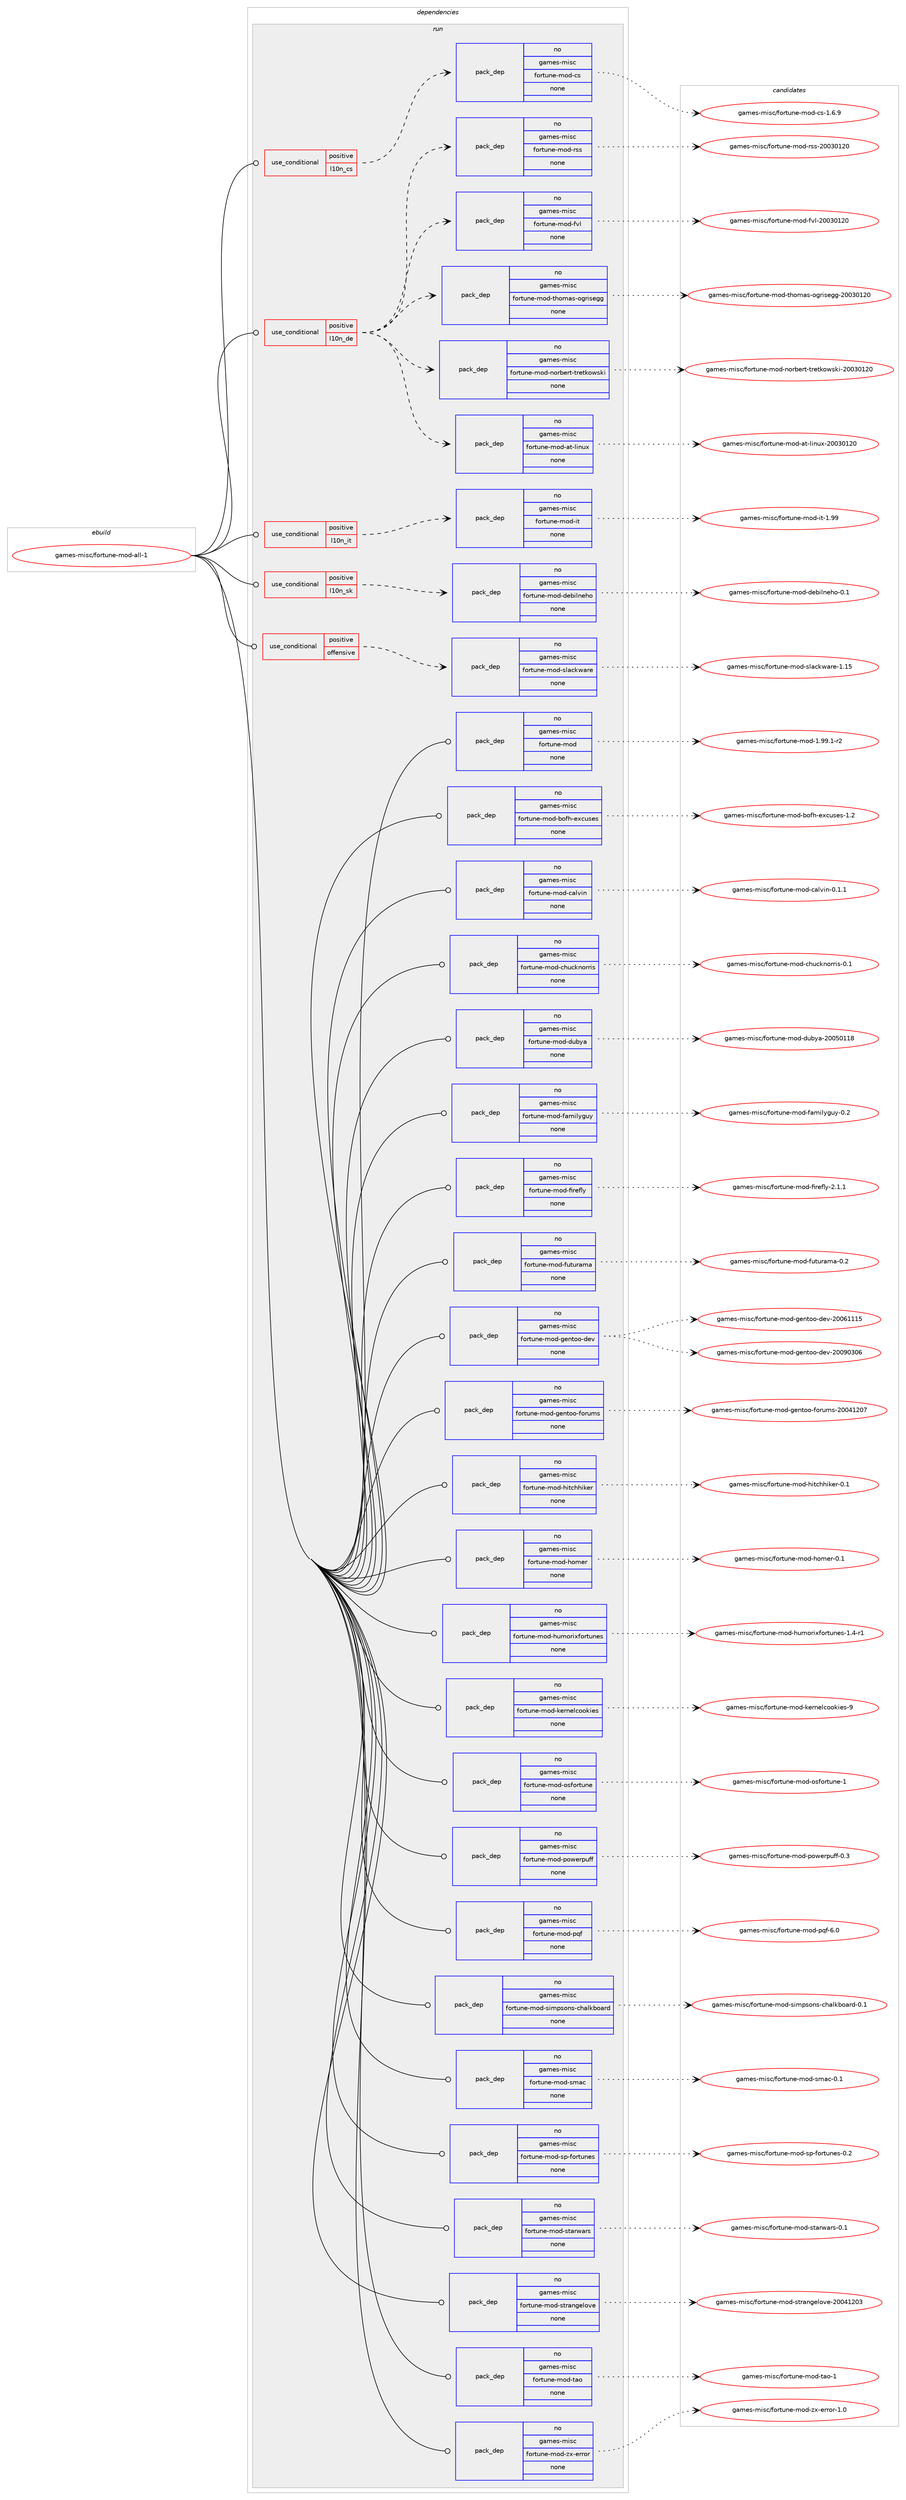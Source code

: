 digraph prolog {

# *************
# Graph options
# *************

newrank=true;
concentrate=true;
compound=true;
graph [rankdir=LR,fontname=Helvetica,fontsize=10,ranksep=1.5];#, ranksep=2.5, nodesep=0.2];
edge  [arrowhead=vee];
node  [fontname=Helvetica,fontsize=10];

# **********
# The ebuild
# **********

subgraph cluster_leftcol {
color=gray;
rank=same;
label=<<i>ebuild</i>>;
id [label="games-misc/fortune-mod-all-1", color=red, width=4, href="../games-misc/fortune-mod-all-1.svg"];
}

# ****************
# The dependencies
# ****************

subgraph cluster_midcol {
color=gray;
label=<<i>dependencies</i>>;
subgraph cluster_compile {
fillcolor="#eeeeee";
style=filled;
label=<<i>compile</i>>;
}
subgraph cluster_compileandrun {
fillcolor="#eeeeee";
style=filled;
label=<<i>compile and run</i>>;
}
subgraph cluster_run {
fillcolor="#eeeeee";
style=filled;
label=<<i>run</i>>;
subgraph cond80733 {
dependency300339 [label=<<TABLE BORDER="0" CELLBORDER="1" CELLSPACING="0" CELLPADDING="4"><TR><TD ROWSPAN="3" CELLPADDING="10">use_conditional</TD></TR><TR><TD>positive</TD></TR><TR><TD>l10n_cs</TD></TR></TABLE>>, shape=none, color=red];
subgraph pack214929 {
dependency300340 [label=<<TABLE BORDER="0" CELLBORDER="1" CELLSPACING="0" CELLPADDING="4" WIDTH="220"><TR><TD ROWSPAN="6" CELLPADDING="30">pack_dep</TD></TR><TR><TD WIDTH="110">no</TD></TR><TR><TD>games-misc</TD></TR><TR><TD>fortune-mod-cs</TD></TR><TR><TD>none</TD></TR><TR><TD></TD></TR></TABLE>>, shape=none, color=blue];
}
dependency300339:e -> dependency300340:w [weight=20,style="dashed",arrowhead="vee"];
}
id:e -> dependency300339:w [weight=20,style="solid",arrowhead="odot"];
subgraph cond80734 {
dependency300341 [label=<<TABLE BORDER="0" CELLBORDER="1" CELLSPACING="0" CELLPADDING="4"><TR><TD ROWSPAN="3" CELLPADDING="10">use_conditional</TD></TR><TR><TD>positive</TD></TR><TR><TD>l10n_de</TD></TR></TABLE>>, shape=none, color=red];
subgraph pack214930 {
dependency300342 [label=<<TABLE BORDER="0" CELLBORDER="1" CELLSPACING="0" CELLPADDING="4" WIDTH="220"><TR><TD ROWSPAN="6" CELLPADDING="30">pack_dep</TD></TR><TR><TD WIDTH="110">no</TD></TR><TR><TD>games-misc</TD></TR><TR><TD>fortune-mod-at-linux</TD></TR><TR><TD>none</TD></TR><TR><TD></TD></TR></TABLE>>, shape=none, color=blue];
}
dependency300341:e -> dependency300342:w [weight=20,style="dashed",arrowhead="vee"];
subgraph pack214931 {
dependency300343 [label=<<TABLE BORDER="0" CELLBORDER="1" CELLSPACING="0" CELLPADDING="4" WIDTH="220"><TR><TD ROWSPAN="6" CELLPADDING="30">pack_dep</TD></TR><TR><TD WIDTH="110">no</TD></TR><TR><TD>games-misc</TD></TR><TR><TD>fortune-mod-norbert-tretkowski</TD></TR><TR><TD>none</TD></TR><TR><TD></TD></TR></TABLE>>, shape=none, color=blue];
}
dependency300341:e -> dependency300343:w [weight=20,style="dashed",arrowhead="vee"];
subgraph pack214932 {
dependency300344 [label=<<TABLE BORDER="0" CELLBORDER="1" CELLSPACING="0" CELLPADDING="4" WIDTH="220"><TR><TD ROWSPAN="6" CELLPADDING="30">pack_dep</TD></TR><TR><TD WIDTH="110">no</TD></TR><TR><TD>games-misc</TD></TR><TR><TD>fortune-mod-thomas-ogrisegg</TD></TR><TR><TD>none</TD></TR><TR><TD></TD></TR></TABLE>>, shape=none, color=blue];
}
dependency300341:e -> dependency300344:w [weight=20,style="dashed",arrowhead="vee"];
subgraph pack214933 {
dependency300345 [label=<<TABLE BORDER="0" CELLBORDER="1" CELLSPACING="0" CELLPADDING="4" WIDTH="220"><TR><TD ROWSPAN="6" CELLPADDING="30">pack_dep</TD></TR><TR><TD WIDTH="110">no</TD></TR><TR><TD>games-misc</TD></TR><TR><TD>fortune-mod-fvl</TD></TR><TR><TD>none</TD></TR><TR><TD></TD></TR></TABLE>>, shape=none, color=blue];
}
dependency300341:e -> dependency300345:w [weight=20,style="dashed",arrowhead="vee"];
subgraph pack214934 {
dependency300346 [label=<<TABLE BORDER="0" CELLBORDER="1" CELLSPACING="0" CELLPADDING="4" WIDTH="220"><TR><TD ROWSPAN="6" CELLPADDING="30">pack_dep</TD></TR><TR><TD WIDTH="110">no</TD></TR><TR><TD>games-misc</TD></TR><TR><TD>fortune-mod-rss</TD></TR><TR><TD>none</TD></TR><TR><TD></TD></TR></TABLE>>, shape=none, color=blue];
}
dependency300341:e -> dependency300346:w [weight=20,style="dashed",arrowhead="vee"];
}
id:e -> dependency300341:w [weight=20,style="solid",arrowhead="odot"];
subgraph cond80735 {
dependency300347 [label=<<TABLE BORDER="0" CELLBORDER="1" CELLSPACING="0" CELLPADDING="4"><TR><TD ROWSPAN="3" CELLPADDING="10">use_conditional</TD></TR><TR><TD>positive</TD></TR><TR><TD>l10n_it</TD></TR></TABLE>>, shape=none, color=red];
subgraph pack214935 {
dependency300348 [label=<<TABLE BORDER="0" CELLBORDER="1" CELLSPACING="0" CELLPADDING="4" WIDTH="220"><TR><TD ROWSPAN="6" CELLPADDING="30">pack_dep</TD></TR><TR><TD WIDTH="110">no</TD></TR><TR><TD>games-misc</TD></TR><TR><TD>fortune-mod-it</TD></TR><TR><TD>none</TD></TR><TR><TD></TD></TR></TABLE>>, shape=none, color=blue];
}
dependency300347:e -> dependency300348:w [weight=20,style="dashed",arrowhead="vee"];
}
id:e -> dependency300347:w [weight=20,style="solid",arrowhead="odot"];
subgraph cond80736 {
dependency300349 [label=<<TABLE BORDER="0" CELLBORDER="1" CELLSPACING="0" CELLPADDING="4"><TR><TD ROWSPAN="3" CELLPADDING="10">use_conditional</TD></TR><TR><TD>positive</TD></TR><TR><TD>l10n_sk</TD></TR></TABLE>>, shape=none, color=red];
subgraph pack214936 {
dependency300350 [label=<<TABLE BORDER="0" CELLBORDER="1" CELLSPACING="0" CELLPADDING="4" WIDTH="220"><TR><TD ROWSPAN="6" CELLPADDING="30">pack_dep</TD></TR><TR><TD WIDTH="110">no</TD></TR><TR><TD>games-misc</TD></TR><TR><TD>fortune-mod-debilneho</TD></TR><TR><TD>none</TD></TR><TR><TD></TD></TR></TABLE>>, shape=none, color=blue];
}
dependency300349:e -> dependency300350:w [weight=20,style="dashed",arrowhead="vee"];
}
id:e -> dependency300349:w [weight=20,style="solid",arrowhead="odot"];
subgraph cond80737 {
dependency300351 [label=<<TABLE BORDER="0" CELLBORDER="1" CELLSPACING="0" CELLPADDING="4"><TR><TD ROWSPAN="3" CELLPADDING="10">use_conditional</TD></TR><TR><TD>positive</TD></TR><TR><TD>offensive</TD></TR></TABLE>>, shape=none, color=red];
subgraph pack214937 {
dependency300352 [label=<<TABLE BORDER="0" CELLBORDER="1" CELLSPACING="0" CELLPADDING="4" WIDTH="220"><TR><TD ROWSPAN="6" CELLPADDING="30">pack_dep</TD></TR><TR><TD WIDTH="110">no</TD></TR><TR><TD>games-misc</TD></TR><TR><TD>fortune-mod-slackware</TD></TR><TR><TD>none</TD></TR><TR><TD></TD></TR></TABLE>>, shape=none, color=blue];
}
dependency300351:e -> dependency300352:w [weight=20,style="dashed",arrowhead="vee"];
}
id:e -> dependency300351:w [weight=20,style="solid",arrowhead="odot"];
subgraph pack214938 {
dependency300353 [label=<<TABLE BORDER="0" CELLBORDER="1" CELLSPACING="0" CELLPADDING="4" WIDTH="220"><TR><TD ROWSPAN="6" CELLPADDING="30">pack_dep</TD></TR><TR><TD WIDTH="110">no</TD></TR><TR><TD>games-misc</TD></TR><TR><TD>fortune-mod</TD></TR><TR><TD>none</TD></TR><TR><TD></TD></TR></TABLE>>, shape=none, color=blue];
}
id:e -> dependency300353:w [weight=20,style="solid",arrowhead="odot"];
subgraph pack214939 {
dependency300354 [label=<<TABLE BORDER="0" CELLBORDER="1" CELLSPACING="0" CELLPADDING="4" WIDTH="220"><TR><TD ROWSPAN="6" CELLPADDING="30">pack_dep</TD></TR><TR><TD WIDTH="110">no</TD></TR><TR><TD>games-misc</TD></TR><TR><TD>fortune-mod-bofh-excuses</TD></TR><TR><TD>none</TD></TR><TR><TD></TD></TR></TABLE>>, shape=none, color=blue];
}
id:e -> dependency300354:w [weight=20,style="solid",arrowhead="odot"];
subgraph pack214940 {
dependency300355 [label=<<TABLE BORDER="0" CELLBORDER="1" CELLSPACING="0" CELLPADDING="4" WIDTH="220"><TR><TD ROWSPAN="6" CELLPADDING="30">pack_dep</TD></TR><TR><TD WIDTH="110">no</TD></TR><TR><TD>games-misc</TD></TR><TR><TD>fortune-mod-calvin</TD></TR><TR><TD>none</TD></TR><TR><TD></TD></TR></TABLE>>, shape=none, color=blue];
}
id:e -> dependency300355:w [weight=20,style="solid",arrowhead="odot"];
subgraph pack214941 {
dependency300356 [label=<<TABLE BORDER="0" CELLBORDER="1" CELLSPACING="0" CELLPADDING="4" WIDTH="220"><TR><TD ROWSPAN="6" CELLPADDING="30">pack_dep</TD></TR><TR><TD WIDTH="110">no</TD></TR><TR><TD>games-misc</TD></TR><TR><TD>fortune-mod-chucknorris</TD></TR><TR><TD>none</TD></TR><TR><TD></TD></TR></TABLE>>, shape=none, color=blue];
}
id:e -> dependency300356:w [weight=20,style="solid",arrowhead="odot"];
subgraph pack214942 {
dependency300357 [label=<<TABLE BORDER="0" CELLBORDER="1" CELLSPACING="0" CELLPADDING="4" WIDTH="220"><TR><TD ROWSPAN="6" CELLPADDING="30">pack_dep</TD></TR><TR><TD WIDTH="110">no</TD></TR><TR><TD>games-misc</TD></TR><TR><TD>fortune-mod-dubya</TD></TR><TR><TD>none</TD></TR><TR><TD></TD></TR></TABLE>>, shape=none, color=blue];
}
id:e -> dependency300357:w [weight=20,style="solid",arrowhead="odot"];
subgraph pack214943 {
dependency300358 [label=<<TABLE BORDER="0" CELLBORDER="1" CELLSPACING="0" CELLPADDING="4" WIDTH="220"><TR><TD ROWSPAN="6" CELLPADDING="30">pack_dep</TD></TR><TR><TD WIDTH="110">no</TD></TR><TR><TD>games-misc</TD></TR><TR><TD>fortune-mod-familyguy</TD></TR><TR><TD>none</TD></TR><TR><TD></TD></TR></TABLE>>, shape=none, color=blue];
}
id:e -> dependency300358:w [weight=20,style="solid",arrowhead="odot"];
subgraph pack214944 {
dependency300359 [label=<<TABLE BORDER="0" CELLBORDER="1" CELLSPACING="0" CELLPADDING="4" WIDTH="220"><TR><TD ROWSPAN="6" CELLPADDING="30">pack_dep</TD></TR><TR><TD WIDTH="110">no</TD></TR><TR><TD>games-misc</TD></TR><TR><TD>fortune-mod-firefly</TD></TR><TR><TD>none</TD></TR><TR><TD></TD></TR></TABLE>>, shape=none, color=blue];
}
id:e -> dependency300359:w [weight=20,style="solid",arrowhead="odot"];
subgraph pack214945 {
dependency300360 [label=<<TABLE BORDER="0" CELLBORDER="1" CELLSPACING="0" CELLPADDING="4" WIDTH="220"><TR><TD ROWSPAN="6" CELLPADDING="30">pack_dep</TD></TR><TR><TD WIDTH="110">no</TD></TR><TR><TD>games-misc</TD></TR><TR><TD>fortune-mod-futurama</TD></TR><TR><TD>none</TD></TR><TR><TD></TD></TR></TABLE>>, shape=none, color=blue];
}
id:e -> dependency300360:w [weight=20,style="solid",arrowhead="odot"];
subgraph pack214946 {
dependency300361 [label=<<TABLE BORDER="0" CELLBORDER="1" CELLSPACING="0" CELLPADDING="4" WIDTH="220"><TR><TD ROWSPAN="6" CELLPADDING="30">pack_dep</TD></TR><TR><TD WIDTH="110">no</TD></TR><TR><TD>games-misc</TD></TR><TR><TD>fortune-mod-gentoo-dev</TD></TR><TR><TD>none</TD></TR><TR><TD></TD></TR></TABLE>>, shape=none, color=blue];
}
id:e -> dependency300361:w [weight=20,style="solid",arrowhead="odot"];
subgraph pack214947 {
dependency300362 [label=<<TABLE BORDER="0" CELLBORDER="1" CELLSPACING="0" CELLPADDING="4" WIDTH="220"><TR><TD ROWSPAN="6" CELLPADDING="30">pack_dep</TD></TR><TR><TD WIDTH="110">no</TD></TR><TR><TD>games-misc</TD></TR><TR><TD>fortune-mod-gentoo-forums</TD></TR><TR><TD>none</TD></TR><TR><TD></TD></TR></TABLE>>, shape=none, color=blue];
}
id:e -> dependency300362:w [weight=20,style="solid",arrowhead="odot"];
subgraph pack214948 {
dependency300363 [label=<<TABLE BORDER="0" CELLBORDER="1" CELLSPACING="0" CELLPADDING="4" WIDTH="220"><TR><TD ROWSPAN="6" CELLPADDING="30">pack_dep</TD></TR><TR><TD WIDTH="110">no</TD></TR><TR><TD>games-misc</TD></TR><TR><TD>fortune-mod-hitchhiker</TD></TR><TR><TD>none</TD></TR><TR><TD></TD></TR></TABLE>>, shape=none, color=blue];
}
id:e -> dependency300363:w [weight=20,style="solid",arrowhead="odot"];
subgraph pack214949 {
dependency300364 [label=<<TABLE BORDER="0" CELLBORDER="1" CELLSPACING="0" CELLPADDING="4" WIDTH="220"><TR><TD ROWSPAN="6" CELLPADDING="30">pack_dep</TD></TR><TR><TD WIDTH="110">no</TD></TR><TR><TD>games-misc</TD></TR><TR><TD>fortune-mod-homer</TD></TR><TR><TD>none</TD></TR><TR><TD></TD></TR></TABLE>>, shape=none, color=blue];
}
id:e -> dependency300364:w [weight=20,style="solid",arrowhead="odot"];
subgraph pack214950 {
dependency300365 [label=<<TABLE BORDER="0" CELLBORDER="1" CELLSPACING="0" CELLPADDING="4" WIDTH="220"><TR><TD ROWSPAN="6" CELLPADDING="30">pack_dep</TD></TR><TR><TD WIDTH="110">no</TD></TR><TR><TD>games-misc</TD></TR><TR><TD>fortune-mod-humorixfortunes</TD></TR><TR><TD>none</TD></TR><TR><TD></TD></TR></TABLE>>, shape=none, color=blue];
}
id:e -> dependency300365:w [weight=20,style="solid",arrowhead="odot"];
subgraph pack214951 {
dependency300366 [label=<<TABLE BORDER="0" CELLBORDER="1" CELLSPACING="0" CELLPADDING="4" WIDTH="220"><TR><TD ROWSPAN="6" CELLPADDING="30">pack_dep</TD></TR><TR><TD WIDTH="110">no</TD></TR><TR><TD>games-misc</TD></TR><TR><TD>fortune-mod-kernelcookies</TD></TR><TR><TD>none</TD></TR><TR><TD></TD></TR></TABLE>>, shape=none, color=blue];
}
id:e -> dependency300366:w [weight=20,style="solid",arrowhead="odot"];
subgraph pack214952 {
dependency300367 [label=<<TABLE BORDER="0" CELLBORDER="1" CELLSPACING="0" CELLPADDING="4" WIDTH="220"><TR><TD ROWSPAN="6" CELLPADDING="30">pack_dep</TD></TR><TR><TD WIDTH="110">no</TD></TR><TR><TD>games-misc</TD></TR><TR><TD>fortune-mod-osfortune</TD></TR><TR><TD>none</TD></TR><TR><TD></TD></TR></TABLE>>, shape=none, color=blue];
}
id:e -> dependency300367:w [weight=20,style="solid",arrowhead="odot"];
subgraph pack214953 {
dependency300368 [label=<<TABLE BORDER="0" CELLBORDER="1" CELLSPACING="0" CELLPADDING="4" WIDTH="220"><TR><TD ROWSPAN="6" CELLPADDING="30">pack_dep</TD></TR><TR><TD WIDTH="110">no</TD></TR><TR><TD>games-misc</TD></TR><TR><TD>fortune-mod-powerpuff</TD></TR><TR><TD>none</TD></TR><TR><TD></TD></TR></TABLE>>, shape=none, color=blue];
}
id:e -> dependency300368:w [weight=20,style="solid",arrowhead="odot"];
subgraph pack214954 {
dependency300369 [label=<<TABLE BORDER="0" CELLBORDER="1" CELLSPACING="0" CELLPADDING="4" WIDTH="220"><TR><TD ROWSPAN="6" CELLPADDING="30">pack_dep</TD></TR><TR><TD WIDTH="110">no</TD></TR><TR><TD>games-misc</TD></TR><TR><TD>fortune-mod-pqf</TD></TR><TR><TD>none</TD></TR><TR><TD></TD></TR></TABLE>>, shape=none, color=blue];
}
id:e -> dependency300369:w [weight=20,style="solid",arrowhead="odot"];
subgraph pack214955 {
dependency300370 [label=<<TABLE BORDER="0" CELLBORDER="1" CELLSPACING="0" CELLPADDING="4" WIDTH="220"><TR><TD ROWSPAN="6" CELLPADDING="30">pack_dep</TD></TR><TR><TD WIDTH="110">no</TD></TR><TR><TD>games-misc</TD></TR><TR><TD>fortune-mod-simpsons-chalkboard</TD></TR><TR><TD>none</TD></TR><TR><TD></TD></TR></TABLE>>, shape=none, color=blue];
}
id:e -> dependency300370:w [weight=20,style="solid",arrowhead="odot"];
subgraph pack214956 {
dependency300371 [label=<<TABLE BORDER="0" CELLBORDER="1" CELLSPACING="0" CELLPADDING="4" WIDTH="220"><TR><TD ROWSPAN="6" CELLPADDING="30">pack_dep</TD></TR><TR><TD WIDTH="110">no</TD></TR><TR><TD>games-misc</TD></TR><TR><TD>fortune-mod-smac</TD></TR><TR><TD>none</TD></TR><TR><TD></TD></TR></TABLE>>, shape=none, color=blue];
}
id:e -> dependency300371:w [weight=20,style="solid",arrowhead="odot"];
subgraph pack214957 {
dependency300372 [label=<<TABLE BORDER="0" CELLBORDER="1" CELLSPACING="0" CELLPADDING="4" WIDTH="220"><TR><TD ROWSPAN="6" CELLPADDING="30">pack_dep</TD></TR><TR><TD WIDTH="110">no</TD></TR><TR><TD>games-misc</TD></TR><TR><TD>fortune-mod-sp-fortunes</TD></TR><TR><TD>none</TD></TR><TR><TD></TD></TR></TABLE>>, shape=none, color=blue];
}
id:e -> dependency300372:w [weight=20,style="solid",arrowhead="odot"];
subgraph pack214958 {
dependency300373 [label=<<TABLE BORDER="0" CELLBORDER="1" CELLSPACING="0" CELLPADDING="4" WIDTH="220"><TR><TD ROWSPAN="6" CELLPADDING="30">pack_dep</TD></TR><TR><TD WIDTH="110">no</TD></TR><TR><TD>games-misc</TD></TR><TR><TD>fortune-mod-starwars</TD></TR><TR><TD>none</TD></TR><TR><TD></TD></TR></TABLE>>, shape=none, color=blue];
}
id:e -> dependency300373:w [weight=20,style="solid",arrowhead="odot"];
subgraph pack214959 {
dependency300374 [label=<<TABLE BORDER="0" CELLBORDER="1" CELLSPACING="0" CELLPADDING="4" WIDTH="220"><TR><TD ROWSPAN="6" CELLPADDING="30">pack_dep</TD></TR><TR><TD WIDTH="110">no</TD></TR><TR><TD>games-misc</TD></TR><TR><TD>fortune-mod-strangelove</TD></TR><TR><TD>none</TD></TR><TR><TD></TD></TR></TABLE>>, shape=none, color=blue];
}
id:e -> dependency300374:w [weight=20,style="solid",arrowhead="odot"];
subgraph pack214960 {
dependency300375 [label=<<TABLE BORDER="0" CELLBORDER="1" CELLSPACING="0" CELLPADDING="4" WIDTH="220"><TR><TD ROWSPAN="6" CELLPADDING="30">pack_dep</TD></TR><TR><TD WIDTH="110">no</TD></TR><TR><TD>games-misc</TD></TR><TR><TD>fortune-mod-tao</TD></TR><TR><TD>none</TD></TR><TR><TD></TD></TR></TABLE>>, shape=none, color=blue];
}
id:e -> dependency300375:w [weight=20,style="solid",arrowhead="odot"];
subgraph pack214961 {
dependency300376 [label=<<TABLE BORDER="0" CELLBORDER="1" CELLSPACING="0" CELLPADDING="4" WIDTH="220"><TR><TD ROWSPAN="6" CELLPADDING="30">pack_dep</TD></TR><TR><TD WIDTH="110">no</TD></TR><TR><TD>games-misc</TD></TR><TR><TD>fortune-mod-zx-error</TD></TR><TR><TD>none</TD></TR><TR><TD></TD></TR></TABLE>>, shape=none, color=blue];
}
id:e -> dependency300376:w [weight=20,style="solid",arrowhead="odot"];
}
}

# **************
# The candidates
# **************

subgraph cluster_choices {
rank=same;
color=gray;
label=<<i>candidates</i>>;

subgraph choice214929 {
color=black;
nodesep=1;
choice10397109101115451091051159947102111114116117110101451091111004599115454946544657 [label="games-misc/fortune-mod-cs-1.6.9", color=red, width=4,href="../games-misc/fortune-mod-cs-1.6.9.svg"];
dependency300340:e -> choice10397109101115451091051159947102111114116117110101451091111004599115454946544657:w [style=dotted,weight="100"];
}
subgraph choice214930 {
color=black;
nodesep=1;
choice1039710910111545109105115994710211111411611711010145109111100459711645108105110117120455048485148495048 [label="games-misc/fortune-mod-at-linux-20030120", color=red, width=4,href="../games-misc/fortune-mod-at-linux-20030120.svg"];
dependency300342:e -> choice1039710910111545109105115994710211111411611711010145109111100459711645108105110117120455048485148495048:w [style=dotted,weight="100"];
}
subgraph choice214931 {
color=black;
nodesep=1;
choice1039710910111545109105115994710211111411611711010145109111100451101111149810111411645116114101116107111119115107105455048485148495048 [label="games-misc/fortune-mod-norbert-tretkowski-20030120", color=red, width=4,href="../games-misc/fortune-mod-norbert-tretkowski-20030120.svg"];
dependency300343:e -> choice1039710910111545109105115994710211111411611711010145109111100451101111149810111411645116114101116107111119115107105455048485148495048:w [style=dotted,weight="100"];
}
subgraph choice214932 {
color=black;
nodesep=1;
choice1039710910111545109105115994710211111411611711010145109111100451161041111099711545111103114105115101103103455048485148495048 [label="games-misc/fortune-mod-thomas-ogrisegg-20030120", color=red, width=4,href="../games-misc/fortune-mod-thomas-ogrisegg-20030120.svg"];
dependency300344:e -> choice1039710910111545109105115994710211111411611711010145109111100451161041111099711545111103114105115101103103455048485148495048:w [style=dotted,weight="100"];
}
subgraph choice214933 {
color=black;
nodesep=1;
choice103971091011154510910511599471021111141161171101014510911110045102118108455048485148495048 [label="games-misc/fortune-mod-fvl-20030120", color=red, width=4,href="../games-misc/fortune-mod-fvl-20030120.svg"];
dependency300345:e -> choice103971091011154510910511599471021111141161171101014510911110045102118108455048485148495048:w [style=dotted,weight="100"];
}
subgraph choice214934 {
color=black;
nodesep=1;
choice103971091011154510910511599471021111141161171101014510911110045114115115455048485148495048 [label="games-misc/fortune-mod-rss-20030120", color=red, width=4,href="../games-misc/fortune-mod-rss-20030120.svg"];
dependency300346:e -> choice103971091011154510910511599471021111141161171101014510911110045114115115455048485148495048:w [style=dotted,weight="100"];
}
subgraph choice214935 {
color=black;
nodesep=1;
choice1039710910111545109105115994710211111411611711010145109111100451051164549465757 [label="games-misc/fortune-mod-it-1.99", color=red, width=4,href="../games-misc/fortune-mod-it-1.99.svg"];
dependency300348:e -> choice1039710910111545109105115994710211111411611711010145109111100451051164549465757:w [style=dotted,weight="100"];
}
subgraph choice214936 {
color=black;
nodesep=1;
choice1039710910111545109105115994710211111411611711010145109111100451001019810510811010110411145484649 [label="games-misc/fortune-mod-debilneho-0.1", color=red, width=4,href="../games-misc/fortune-mod-debilneho-0.1.svg"];
dependency300350:e -> choice1039710910111545109105115994710211111411611711010145109111100451001019810510811010110411145484649:w [style=dotted,weight="100"];
}
subgraph choice214937 {
color=black;
nodesep=1;
choice1039710910111545109105115994710211111411611711010145109111100451151089799107119971141014549464953 [label="games-misc/fortune-mod-slackware-1.15", color=red, width=4,href="../games-misc/fortune-mod-slackware-1.15.svg"];
dependency300352:e -> choice1039710910111545109105115994710211111411611711010145109111100451151089799107119971141014549464953:w [style=dotted,weight="100"];
}
subgraph choice214938 {
color=black;
nodesep=1;
choice1039710910111545109105115994710211111411611711010145109111100454946575746494511450 [label="games-misc/fortune-mod-1.99.1-r2", color=red, width=4,href="../games-misc/fortune-mod-1.99.1-r2.svg"];
dependency300353:e -> choice1039710910111545109105115994710211111411611711010145109111100454946575746494511450:w [style=dotted,weight="100"];
}
subgraph choice214939 {
color=black;
nodesep=1;
choice10397109101115451091051159947102111114116117110101451091111004598111102104451011209911711510111545494650 [label="games-misc/fortune-mod-bofh-excuses-1.2", color=red, width=4,href="../games-misc/fortune-mod-bofh-excuses-1.2.svg"];
dependency300354:e -> choice10397109101115451091051159947102111114116117110101451091111004598111102104451011209911711510111545494650:w [style=dotted,weight="100"];
}
subgraph choice214940 {
color=black;
nodesep=1;
choice1039710910111545109105115994710211111411611711010145109111100459997108118105110454846494649 [label="games-misc/fortune-mod-calvin-0.1.1", color=red, width=4,href="../games-misc/fortune-mod-calvin-0.1.1.svg"];
dependency300355:e -> choice1039710910111545109105115994710211111411611711010145109111100459997108118105110454846494649:w [style=dotted,weight="100"];
}
subgraph choice214941 {
color=black;
nodesep=1;
choice103971091011154510910511599471021111141161171101014510911110045991041179910711011111411410511545484649 [label="games-misc/fortune-mod-chucknorris-0.1", color=red, width=4,href="../games-misc/fortune-mod-chucknorris-0.1.svg"];
dependency300356:e -> choice103971091011154510910511599471021111141161171101014510911110045991041179910711011111411410511545484649:w [style=dotted,weight="100"];
}
subgraph choice214942 {
color=black;
nodesep=1;
choice1039710910111545109105115994710211111411611711010145109111100451001179812197455048485348494956 [label="games-misc/fortune-mod-dubya-20050118", color=red, width=4,href="../games-misc/fortune-mod-dubya-20050118.svg"];
dependency300357:e -> choice1039710910111545109105115994710211111411611711010145109111100451001179812197455048485348494956:w [style=dotted,weight="100"];
}
subgraph choice214943 {
color=black;
nodesep=1;
choice1039710910111545109105115994710211111411611711010145109111100451029710910510812110311712145484650 [label="games-misc/fortune-mod-familyguy-0.2", color=red, width=4,href="../games-misc/fortune-mod-familyguy-0.2.svg"];
dependency300358:e -> choice1039710910111545109105115994710211111411611711010145109111100451029710910510812110311712145484650:w [style=dotted,weight="100"];
}
subgraph choice214944 {
color=black;
nodesep=1;
choice103971091011154510910511599471021111141161171101014510911110045102105114101102108121455046494649 [label="games-misc/fortune-mod-firefly-2.1.1", color=red, width=4,href="../games-misc/fortune-mod-firefly-2.1.1.svg"];
dependency300359:e -> choice103971091011154510910511599471021111141161171101014510911110045102105114101102108121455046494649:w [style=dotted,weight="100"];
}
subgraph choice214945 {
color=black;
nodesep=1;
choice103971091011154510910511599471021111141161171101014510911110045102117116117114971099745484650 [label="games-misc/fortune-mod-futurama-0.2", color=red, width=4,href="../games-misc/fortune-mod-futurama-0.2.svg"];
dependency300360:e -> choice103971091011154510910511599471021111141161171101014510911110045102117116117114971099745484650:w [style=dotted,weight="100"];
}
subgraph choice214946 {
color=black;
nodesep=1;
choice10397109101115451091051159947102111114116117110101451091111004510310111011611111145100101118455048485449494953 [label="games-misc/fortune-mod-gentoo-dev-20061115", color=red, width=4,href="../games-misc/fortune-mod-gentoo-dev-20061115.svg"];
choice10397109101115451091051159947102111114116117110101451091111004510310111011611111145100101118455048485748514854 [label="games-misc/fortune-mod-gentoo-dev-20090306", color=red, width=4,href="../games-misc/fortune-mod-gentoo-dev-20090306.svg"];
dependency300361:e -> choice10397109101115451091051159947102111114116117110101451091111004510310111011611111145100101118455048485449494953:w [style=dotted,weight="100"];
dependency300361:e -> choice10397109101115451091051159947102111114116117110101451091111004510310111011611111145100101118455048485748514854:w [style=dotted,weight="100"];
}
subgraph choice214947 {
color=black;
nodesep=1;
choice10397109101115451091051159947102111114116117110101451091111004510310111011611111145102111114117109115455048485249504855 [label="games-misc/fortune-mod-gentoo-forums-20041207", color=red, width=4,href="../games-misc/fortune-mod-gentoo-forums-20041207.svg"];
dependency300362:e -> choice10397109101115451091051159947102111114116117110101451091111004510310111011611111145102111114117109115455048485249504855:w [style=dotted,weight="100"];
}
subgraph choice214948 {
color=black;
nodesep=1;
choice1039710910111545109105115994710211111411611711010145109111100451041051169910410410510710111445484649 [label="games-misc/fortune-mod-hitchhiker-0.1", color=red, width=4,href="../games-misc/fortune-mod-hitchhiker-0.1.svg"];
dependency300363:e -> choice1039710910111545109105115994710211111411611711010145109111100451041051169910410410510710111445484649:w [style=dotted,weight="100"];
}
subgraph choice214949 {
color=black;
nodesep=1;
choice10397109101115451091051159947102111114116117110101451091111004510411110910111445484649 [label="games-misc/fortune-mod-homer-0.1", color=red, width=4,href="../games-misc/fortune-mod-homer-0.1.svg"];
dependency300364:e -> choice10397109101115451091051159947102111114116117110101451091111004510411110910111445484649:w [style=dotted,weight="100"];
}
subgraph choice214950 {
color=black;
nodesep=1;
choice103971091011154510910511599471021111141161171101014510911110045104117109111114105120102111114116117110101115454946524511449 [label="games-misc/fortune-mod-humorixfortunes-1.4-r1", color=red, width=4,href="../games-misc/fortune-mod-humorixfortunes-1.4-r1.svg"];
dependency300365:e -> choice103971091011154510910511599471021111141161171101014510911110045104117109111114105120102111114116117110101115454946524511449:w [style=dotted,weight="100"];
}
subgraph choice214951 {
color=black;
nodesep=1;
choice103971091011154510910511599471021111141161171101014510911110045107101114110101108991111111071051011154557 [label="games-misc/fortune-mod-kernelcookies-9", color=red, width=4,href="../games-misc/fortune-mod-kernelcookies-9.svg"];
dependency300366:e -> choice103971091011154510910511599471021111141161171101014510911110045107101114110101108991111111071051011154557:w [style=dotted,weight="100"];
}
subgraph choice214952 {
color=black;
nodesep=1;
choice1039710910111545109105115994710211111411611711010145109111100451111151021111141161171101014549 [label="games-misc/fortune-mod-osfortune-1", color=red, width=4,href="../games-misc/fortune-mod-osfortune-1.svg"];
dependency300367:e -> choice1039710910111545109105115994710211111411611711010145109111100451111151021111141161171101014549:w [style=dotted,weight="100"];
}
subgraph choice214953 {
color=black;
nodesep=1;
choice10397109101115451091051159947102111114116117110101451091111004511211111910111411211710210245484651 [label="games-misc/fortune-mod-powerpuff-0.3", color=red, width=4,href="../games-misc/fortune-mod-powerpuff-0.3.svg"];
dependency300368:e -> choice10397109101115451091051159947102111114116117110101451091111004511211111910111411211710210245484651:w [style=dotted,weight="100"];
}
subgraph choice214954 {
color=black;
nodesep=1;
choice10397109101115451091051159947102111114116117110101451091111004511211310245544648 [label="games-misc/fortune-mod-pqf-6.0", color=red, width=4,href="../games-misc/fortune-mod-pqf-6.0.svg"];
dependency300369:e -> choice10397109101115451091051159947102111114116117110101451091111004511211310245544648:w [style=dotted,weight="100"];
}
subgraph choice214955 {
color=black;
nodesep=1;
choice103971091011154510910511599471021111141161171101014510911110045115105109112115111110115459910497108107981119711410045484649 [label="games-misc/fortune-mod-simpsons-chalkboard-0.1", color=red, width=4,href="../games-misc/fortune-mod-simpsons-chalkboard-0.1.svg"];
dependency300370:e -> choice103971091011154510910511599471021111141161171101014510911110045115105109112115111110115459910497108107981119711410045484649:w [style=dotted,weight="100"];
}
subgraph choice214956 {
color=black;
nodesep=1;
choice103971091011154510910511599471021111141161171101014510911110045115109979945484649 [label="games-misc/fortune-mod-smac-0.1", color=red, width=4,href="../games-misc/fortune-mod-smac-0.1.svg"];
dependency300371:e -> choice103971091011154510910511599471021111141161171101014510911110045115109979945484649:w [style=dotted,weight="100"];
}
subgraph choice214957 {
color=black;
nodesep=1;
choice1039710910111545109105115994710211111411611711010145109111100451151124510211111411611711010111545484650 [label="games-misc/fortune-mod-sp-fortunes-0.2", color=red, width=4,href="../games-misc/fortune-mod-sp-fortunes-0.2.svg"];
dependency300372:e -> choice1039710910111545109105115994710211111411611711010145109111100451151124510211111411611711010111545484650:w [style=dotted,weight="100"];
}
subgraph choice214958 {
color=black;
nodesep=1;
choice103971091011154510910511599471021111141161171101014510911110045115116971141199711411545484649 [label="games-misc/fortune-mod-starwars-0.1", color=red, width=4,href="../games-misc/fortune-mod-starwars-0.1.svg"];
dependency300373:e -> choice103971091011154510910511599471021111141161171101014510911110045115116971141199711411545484649:w [style=dotted,weight="100"];
}
subgraph choice214959 {
color=black;
nodesep=1;
choice10397109101115451091051159947102111114116117110101451091111004511511611497110103101108111118101455048485249504851 [label="games-misc/fortune-mod-strangelove-20041203", color=red, width=4,href="../games-misc/fortune-mod-strangelove-20041203.svg"];
dependency300374:e -> choice10397109101115451091051159947102111114116117110101451091111004511511611497110103101108111118101455048485249504851:w [style=dotted,weight="100"];
}
subgraph choice214960 {
color=black;
nodesep=1;
choice103971091011154510910511599471021111141161171101014510911110045116971114549 [label="games-misc/fortune-mod-tao-1", color=red, width=4,href="../games-misc/fortune-mod-tao-1.svg"];
dependency300375:e -> choice103971091011154510910511599471021111141161171101014510911110045116971114549:w [style=dotted,weight="100"];
}
subgraph choice214961 {
color=black;
nodesep=1;
choice1039710910111545109105115994710211111411611711010145109111100451221204510111411411111445494648 [label="games-misc/fortune-mod-zx-error-1.0", color=red, width=4,href="../games-misc/fortune-mod-zx-error-1.0.svg"];
dependency300376:e -> choice1039710910111545109105115994710211111411611711010145109111100451221204510111411411111445494648:w [style=dotted,weight="100"];
}
}

}
